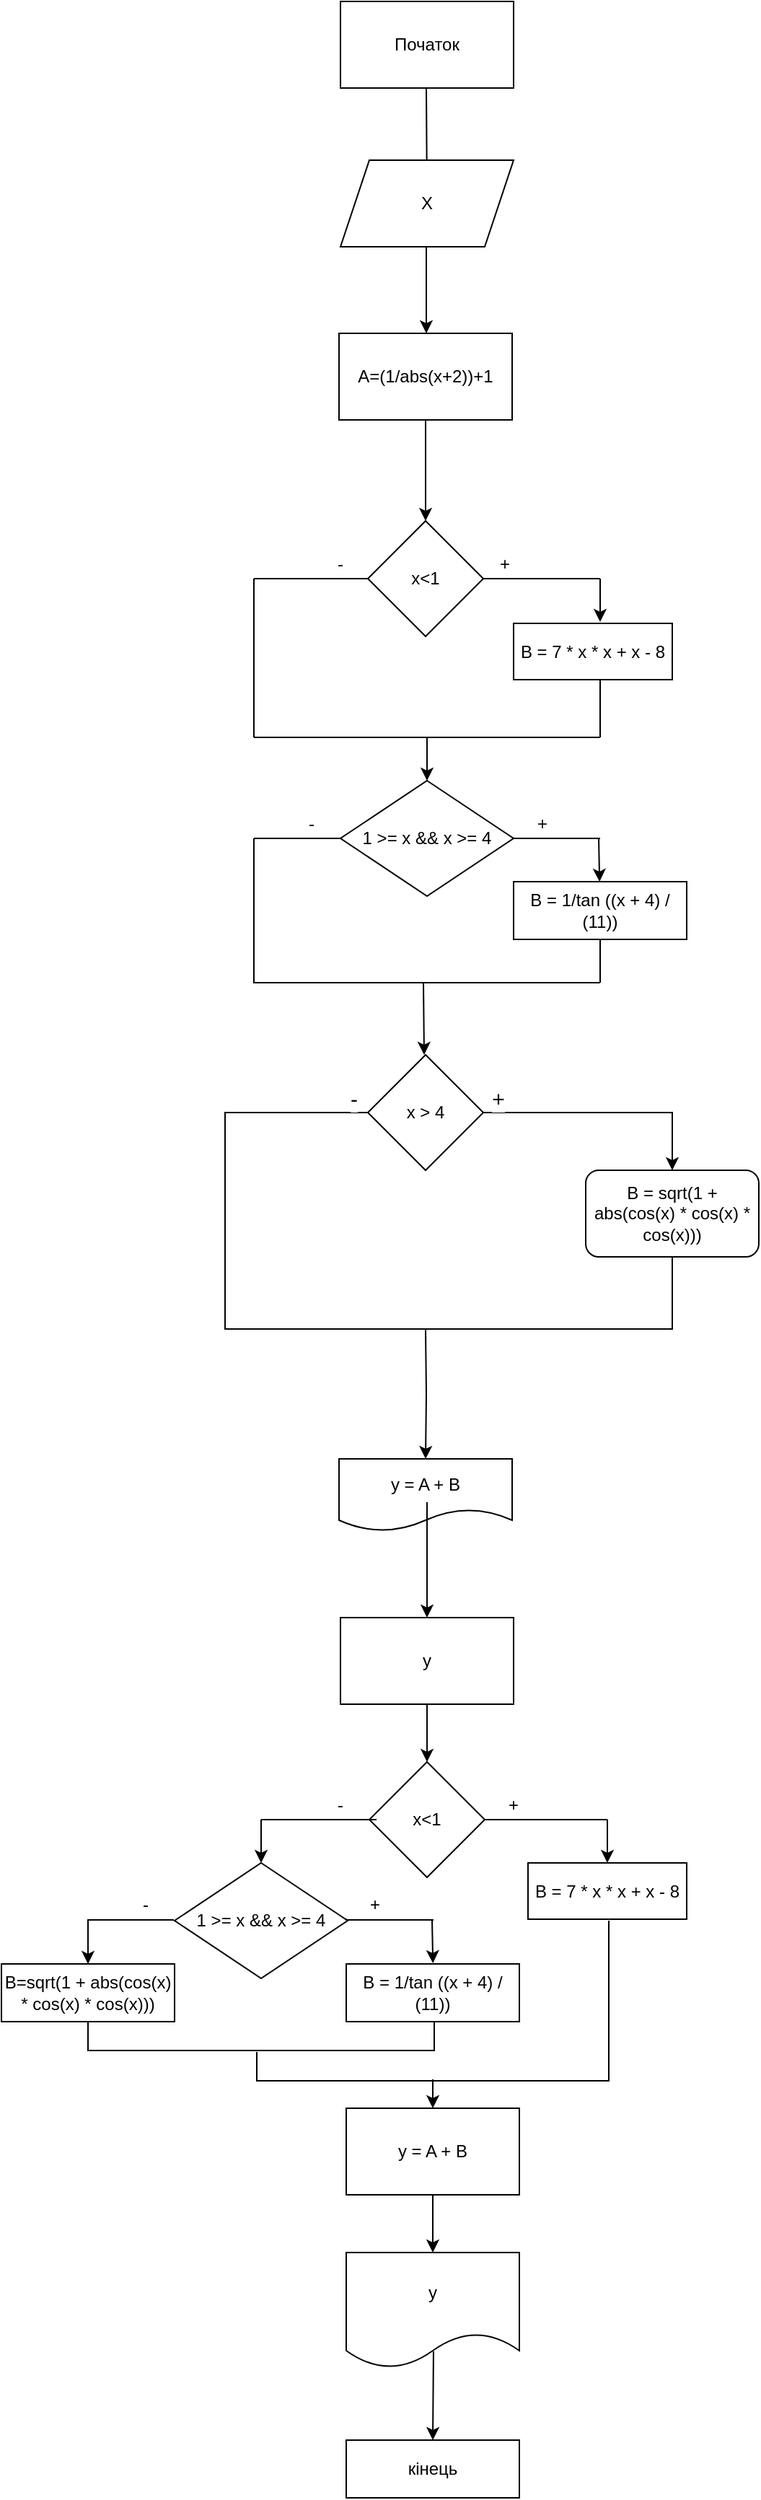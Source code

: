 <mxfile version="15.4.3" type="github">
  <diagram id="zSOYpsrUBCB2H4yTp7D8" name="Page-1">
    <mxGraphModel dx="1237" dy="3068" grid="1" gridSize="10" guides="1" tooltips="1" connect="1" arrows="1" fold="1" page="1" pageScale="1" pageWidth="827" pageHeight="1169" math="0" shadow="0">
      <root>
        <mxCell id="0" />
        <mxCell id="1" parent="0" />
        <mxCell id="IxU6LafEznbJiutgOqX1-1" value="Початок" style="whiteSpace=wrap;html=1;" parent="1" vertex="1">
          <mxGeometry x="320" y="-1600" width="120" height="60" as="geometry" />
        </mxCell>
        <mxCell id="IxU6LafEznbJiutgOqX1-2" value="" style="endArrow=classic;html=1;startArrow=none;" parent="1" source="IxU6LafEznbJiutgOqX1-4" edge="1">
          <mxGeometry width="50" height="50" relative="1" as="geometry">
            <mxPoint x="379.5" y="-1540" as="sourcePoint" />
            <mxPoint x="380" y="-1490" as="targetPoint" />
          </mxGeometry>
        </mxCell>
        <mxCell id="IxU6LafEznbJiutgOqX1-9" value="" style="edgeStyle=orthogonalEdgeStyle;orthogonalLoop=1;jettySize=auto;html=1;" parent="1" source="IxU6LafEznbJiutgOqX1-5" target="IxU6LafEznbJiutgOqX1-8" edge="1">
          <mxGeometry relative="1" as="geometry" />
        </mxCell>
        <mxCell id="IxU6LafEznbJiutgOqX1-5" value="A=(1/abs(x+2))+1" style="whiteSpace=wrap;html=1;" parent="1" vertex="1">
          <mxGeometry x="319" y="-1370" width="120" height="60" as="geometry" />
        </mxCell>
        <mxCell id="IxU6LafEznbJiutgOqX1-6" value="" style="endArrow=classic;html=1;" parent="1" edge="1">
          <mxGeometry width="50" height="50" relative="1" as="geometry">
            <mxPoint x="379.5" y="-1430" as="sourcePoint" />
            <mxPoint x="379.5" y="-1370" as="targetPoint" />
            <Array as="points">
              <mxPoint x="379.5" y="-1430" />
            </Array>
          </mxGeometry>
        </mxCell>
        <mxCell id="IxU6LafEznbJiutgOqX1-4" value="X" style="shape=parallelogram;perimeter=parallelogramPerimeter;whiteSpace=wrap;html=1;fixedSize=1;" parent="1" vertex="1">
          <mxGeometry x="320" y="-1490" width="120" height="60" as="geometry" />
        </mxCell>
        <mxCell id="IxU6LafEznbJiutgOqX1-7" value="" style="endArrow=none;html=1;" parent="1" target="IxU6LafEznbJiutgOqX1-4" edge="1">
          <mxGeometry width="50" height="50" relative="1" as="geometry">
            <mxPoint x="379.5" y="-1540" as="sourcePoint" />
            <mxPoint x="380" y="-1490" as="targetPoint" />
          </mxGeometry>
        </mxCell>
        <mxCell id="IxU6LafEznbJiutgOqX1-8" value="x&amp;lt;1" style="rhombus;whiteSpace=wrap;html=1;" parent="1" vertex="1">
          <mxGeometry x="339" y="-1240" width="80" height="80" as="geometry" />
        </mxCell>
        <mxCell id="IxU6LafEznbJiutgOqX1-14" value="" style="endArrow=none;html=1;" parent="1" edge="1">
          <mxGeometry width="50" height="50" relative="1" as="geometry">
            <mxPoint x="260" y="-1090" as="sourcePoint" />
            <mxPoint x="260" y="-1200" as="targetPoint" />
          </mxGeometry>
        </mxCell>
        <mxCell id="IxU6LafEznbJiutgOqX1-15" value="" style="endArrow=none;html=1;entryX=0;entryY=0.5;entryDx=0;entryDy=0;startArrow=none;" parent="1" target="IxU6LafEznbJiutgOqX1-8" edge="1">
          <mxGeometry width="50" height="50" relative="1" as="geometry">
            <mxPoint x="340" y="-1200" as="sourcePoint" />
            <mxPoint x="310" y="-1250" as="targetPoint" />
          </mxGeometry>
        </mxCell>
        <mxCell id="IxU6LafEznbJiutgOqX1-16" value="" style="endArrow=none;html=1;" parent="1" edge="1">
          <mxGeometry width="50" height="50" relative="1" as="geometry">
            <mxPoint x="419" y="-1200" as="sourcePoint" />
            <mxPoint x="500" y="-1200" as="targetPoint" />
            <Array as="points">
              <mxPoint x="460" y="-1200" />
              <mxPoint x="480" y="-1200" />
              <mxPoint x="500" y="-1200" />
            </Array>
          </mxGeometry>
        </mxCell>
        <mxCell id="IxU6LafEznbJiutgOqX1-18" value="" style="endArrow=classic;html=1;" parent="1" edge="1">
          <mxGeometry width="50" height="50" relative="1" as="geometry">
            <mxPoint x="500" y="-1200" as="sourcePoint" />
            <mxPoint x="500" y="-1170" as="targetPoint" />
          </mxGeometry>
        </mxCell>
        <mxCell id="IxU6LafEznbJiutgOqX1-19" value="B = 7 * x * x + x - 8" style="whiteSpace=wrap;html=1;" parent="1" vertex="1">
          <mxGeometry x="440" y="-1169" width="110" height="39" as="geometry" />
        </mxCell>
        <mxCell id="IxU6LafEznbJiutgOqX1-20" value="" style="endArrow=none;html=1;" parent="1" edge="1">
          <mxGeometry width="50" height="50" relative="1" as="geometry">
            <mxPoint x="500" y="-1090" as="sourcePoint" />
            <mxPoint x="500" y="-1130" as="targetPoint" />
          </mxGeometry>
        </mxCell>
        <mxCell id="IxU6LafEznbJiutgOqX1-21" value="" style="endArrow=none;html=1;" parent="1" edge="1">
          <mxGeometry width="50" height="50" relative="1" as="geometry">
            <mxPoint x="260" y="-1090" as="sourcePoint" />
            <mxPoint x="500" y="-1090" as="targetPoint" />
          </mxGeometry>
        </mxCell>
        <mxCell id="IxU6LafEznbJiutgOqX1-22" value="" style="endArrow=classic;html=1;" parent="1" edge="1">
          <mxGeometry width="50" height="50" relative="1" as="geometry">
            <mxPoint x="380" y="-1090" as="sourcePoint" />
            <mxPoint x="380" y="-1060" as="targetPoint" />
          </mxGeometry>
        </mxCell>
        <mxCell id="IxU6LafEznbJiutgOqX1-23" value="1 &gt;= x &amp;&amp; x &gt;= 4" style="rhombus;whiteSpace=wrap;html=1;" parent="1" vertex="1">
          <mxGeometry x="320" y="-1060" width="120" height="80" as="geometry" />
        </mxCell>
        <mxCell id="IxU6LafEznbJiutgOqX1-26" value="" style="endArrow=none;html=1;" parent="1" edge="1">
          <mxGeometry width="50" height="50" relative="1" as="geometry">
            <mxPoint x="260" y="-1020" as="sourcePoint" />
            <mxPoint x="320" y="-1020" as="targetPoint" />
          </mxGeometry>
        </mxCell>
        <mxCell id="IxU6LafEznbJiutgOqX1-27" value="" style="endArrow=none;html=1;startArrow=none;exitX=0;exitY=1;exitDx=0;exitDy=0;" parent="1" source="IxU6LafEznbJiutgOqX1-52" edge="1">
          <mxGeometry width="50" height="50" relative="1" as="geometry">
            <mxPoint x="439" y="-1020" as="sourcePoint" />
            <mxPoint x="500" y="-1020" as="targetPoint" />
          </mxGeometry>
        </mxCell>
        <mxCell id="IxU6LafEznbJiutgOqX1-29" value="" style="endArrow=classic;html=1;" parent="1" target="IxU6LafEznbJiutgOqX1-30" edge="1">
          <mxGeometry width="50" height="50" relative="1" as="geometry">
            <mxPoint x="499" y="-1020" as="sourcePoint" />
            <mxPoint x="500" y="-980" as="targetPoint" />
          </mxGeometry>
        </mxCell>
        <mxCell id="IxU6LafEznbJiutgOqX1-30" value="B = 1/tan ((x + 4) / (11))" style="whiteSpace=wrap;html=1;direction=west;" parent="1" vertex="1">
          <mxGeometry x="440" y="-990" width="120" height="40" as="geometry" />
        </mxCell>
        <mxCell id="IxU6LafEznbJiutgOqX1-32" value="" style="endArrow=none;html=1;" parent="1" edge="1">
          <mxGeometry width="50" height="50" relative="1" as="geometry">
            <mxPoint x="500" y="-920" as="sourcePoint" />
            <mxPoint x="500" y="-950" as="targetPoint" />
          </mxGeometry>
        </mxCell>
        <mxCell id="IxU6LafEznbJiutgOqX1-33" value="" style="endArrow=none;html=1;rounded=0;" parent="1" edge="1">
          <mxGeometry width="50" height="50" relative="1" as="geometry">
            <mxPoint x="260" y="-1020" as="sourcePoint" />
            <mxPoint x="500" y="-920" as="targetPoint" />
            <Array as="points">
              <mxPoint x="260" y="-920" />
            </Array>
          </mxGeometry>
        </mxCell>
        <mxCell id="IxU6LafEznbJiutgOqX1-46" value="+" style="text;html=1;strokeColor=none;fillColor=none;align=center;verticalAlign=middle;whiteSpace=wrap;" parent="1" vertex="1">
          <mxGeometry x="414" y="-1220" width="40" height="20" as="geometry" />
        </mxCell>
        <mxCell id="IxU6LafEznbJiutgOqX1-48" value="" style="endArrow=none;html=1;startArrow=none;" parent="1" source="IxU6LafEznbJiutgOqX1-50" edge="1">
          <mxGeometry width="50" height="50" relative="1" as="geometry">
            <mxPoint x="260" y="-1200" as="sourcePoint" />
            <mxPoint x="339" y="-1200" as="targetPoint" />
          </mxGeometry>
        </mxCell>
        <mxCell id="IxU6LafEznbJiutgOqX1-50" value="-" style="text;html=1;strokeColor=none;fillColor=none;align=center;verticalAlign=middle;whiteSpace=wrap;" parent="1" vertex="1">
          <mxGeometry x="300" y="-1220" width="40" height="20" as="geometry" />
        </mxCell>
        <mxCell id="IxU6LafEznbJiutgOqX1-51" value="" style="endArrow=none;html=1;entryX=1;entryY=1;entryDx=0;entryDy=0;" parent="1" target="IxU6LafEznbJiutgOqX1-50" edge="1">
          <mxGeometry width="50" height="50" relative="1" as="geometry">
            <mxPoint x="260" y="-1200" as="sourcePoint" />
            <mxPoint x="339" y="-1200" as="targetPoint" />
          </mxGeometry>
        </mxCell>
        <mxCell id="IxU6LafEznbJiutgOqX1-52" value="+" style="text;html=1;strokeColor=none;fillColor=none;align=center;verticalAlign=middle;whiteSpace=wrap;" parent="1" vertex="1">
          <mxGeometry x="440" y="-1040" width="40" height="20" as="geometry" />
        </mxCell>
        <mxCell id="IxU6LafEznbJiutgOqX1-53" value="" style="endArrow=none;html=1;" parent="1" target="IxU6LafEznbJiutgOqX1-52" edge="1">
          <mxGeometry width="50" height="50" relative="1" as="geometry">
            <mxPoint x="439" y="-1020" as="sourcePoint" />
            <mxPoint x="500" y="-1020" as="targetPoint" />
          </mxGeometry>
        </mxCell>
        <mxCell id="IxU6LafEznbJiutgOqX1-54" value="-" style="text;html=1;strokeColor=none;fillColor=none;align=center;verticalAlign=middle;whiteSpace=wrap;" parent="1" vertex="1">
          <mxGeometry x="280" y="-1040" width="40" height="20" as="geometry" />
        </mxCell>
        <mxCell id="IxU6LafEznbJiutgOqX1-57" value="" style="endArrow=classic;html=1;" parent="1" edge="1">
          <mxGeometry width="50" height="50" relative="1" as="geometry">
            <mxPoint x="377.5" y="-920" as="sourcePoint" />
            <mxPoint x="378" y="-870" as="targetPoint" />
          </mxGeometry>
        </mxCell>
        <mxCell id="IxU6LafEznbJiutgOqX1-58" value="y = A + B" style="shape=document;whiteSpace=wrap;html=1;boundedLbl=1;" parent="1" vertex="1">
          <mxGeometry x="319" y="-590" width="120" height="50" as="geometry" />
        </mxCell>
        <mxCell id="IxU6LafEznbJiutgOqX1-59" value="x&amp;lt;1" style="rhombus;whiteSpace=wrap;html=1;" parent="1" vertex="1">
          <mxGeometry x="340" y="-380" width="80" height="80" as="geometry" />
        </mxCell>
        <mxCell id="IxU6LafEznbJiutgOqX1-61" value="" style="endArrow=none;html=1;exitX=1;exitY=0.5;exitDx=0;exitDy=0;" parent="1" source="IxU6LafEznbJiutgOqX1-59" edge="1">
          <mxGeometry width="50" height="50" relative="1" as="geometry">
            <mxPoint x="424" y="-340" as="sourcePoint" />
            <mxPoint x="505" y="-340" as="targetPoint" />
          </mxGeometry>
        </mxCell>
        <mxCell id="IxU6LafEznbJiutgOqX1-62" value="" style="endArrow=none;html=1;" parent="1" edge="1">
          <mxGeometry width="50" height="50" relative="1" as="geometry">
            <mxPoint x="265" y="-340" as="sourcePoint" />
            <mxPoint x="345" y="-340" as="targetPoint" />
          </mxGeometry>
        </mxCell>
        <mxCell id="IxU6LafEznbJiutgOqX1-63" value="" style="endArrow=classic;html=1;" parent="1" edge="1">
          <mxGeometry width="50" height="50" relative="1" as="geometry">
            <mxPoint x="505" y="-340" as="sourcePoint" />
            <mxPoint x="505" y="-310" as="targetPoint" />
          </mxGeometry>
        </mxCell>
        <mxCell id="IxU6LafEznbJiutgOqX1-64" value="" style="endArrow=classic;html=1;" parent="1" edge="1">
          <mxGeometry width="50" height="50" relative="1" as="geometry">
            <mxPoint x="265" y="-340" as="sourcePoint" />
            <mxPoint x="265" y="-310" as="targetPoint" />
          </mxGeometry>
        </mxCell>
        <mxCell id="IxU6LafEznbJiutgOqX1-66" value="B = 7 * x * x + x - 8" style="whiteSpace=wrap;html=1;" parent="1" vertex="1">
          <mxGeometry x="450" y="-310" width="110" height="39" as="geometry" />
        </mxCell>
        <mxCell id="IxU6LafEznbJiutgOqX1-67" value="1 &gt;= x &amp;&amp; x &gt;= 4" style="rhombus;whiteSpace=wrap;html=1;" parent="1" vertex="1">
          <mxGeometry x="205" y="-310" width="120" height="80" as="geometry" />
        </mxCell>
        <mxCell id="IxU6LafEznbJiutgOqX1-68" value="" style="endArrow=none;html=1;" parent="1" edge="1">
          <mxGeometry width="50" height="50" relative="1" as="geometry">
            <mxPoint x="144.5" y="-270.52" as="sourcePoint" />
            <mxPoint x="204.5" y="-270.52" as="targetPoint" />
          </mxGeometry>
        </mxCell>
        <mxCell id="IxU6LafEznbJiutgOqX1-69" value="" style="endArrow=none;html=1;startArrow=none;exitX=0;exitY=1;exitDx=0;exitDy=0;" parent="1" edge="1">
          <mxGeometry width="50" height="50" relative="1" as="geometry">
            <mxPoint x="324.5" y="-270.52" as="sourcePoint" />
            <mxPoint x="384.5" y="-270.52" as="targetPoint" />
          </mxGeometry>
        </mxCell>
        <mxCell id="IxU6LafEznbJiutgOqX1-71" value="" style="endArrow=classic;html=1;" parent="1" edge="1">
          <mxGeometry width="50" height="50" relative="1" as="geometry">
            <mxPoint x="383.5" y="-270.52" as="sourcePoint" />
            <mxPoint x="384.1" y="-240.52" as="targetPoint" />
          </mxGeometry>
        </mxCell>
        <mxCell id="IxU6LafEznbJiutgOqX1-74" value="" style="endArrow=none;html=1;" parent="1" edge="1">
          <mxGeometry width="50" height="50" relative="1" as="geometry">
            <mxPoint x="323.5" y="-270.52" as="sourcePoint" />
            <mxPoint x="324.5" y="-270.996" as="targetPoint" />
          </mxGeometry>
        </mxCell>
        <mxCell id="IxU6LafEznbJiutgOqX1-77" value="" style="endArrow=classic;html=1;" parent="1" edge="1">
          <mxGeometry width="50" height="50" relative="1" as="geometry">
            <mxPoint x="145" y="-271" as="sourcePoint" />
            <mxPoint x="145" y="-240" as="targetPoint" />
          </mxGeometry>
        </mxCell>
        <mxCell id="IxU6LafEznbJiutgOqX1-83" value="" style="endArrow=none;html=1;" parent="1" edge="1">
          <mxGeometry width="50" height="50" relative="1" as="geometry">
            <mxPoint x="264.5" y="-170" as="sourcePoint" />
            <mxPoint x="264.5" y="-170" as="targetPoint" />
          </mxGeometry>
        </mxCell>
        <mxCell id="IxU6LafEznbJiutgOqX1-75" value="B = 1/tan ((x + 4) / (11))" style="whiteSpace=wrap;html=1;direction=west;" parent="1" vertex="1">
          <mxGeometry x="324" y="-240" width="120" height="40" as="geometry" />
        </mxCell>
        <mxCell id="IxU6LafEznbJiutgOqX1-91" value="B=sqrt(1 + abs(cos(x) * cos(x) * cos(x)))" style="whiteSpace=wrap;html=1;" parent="1" vertex="1">
          <mxGeometry x="85" y="-240" width="120" height="40" as="geometry" />
        </mxCell>
        <mxCell id="IxU6LafEznbJiutgOqX1-94" value="" style="endArrow=none;html=1;rounded=0;" parent="1" edge="1">
          <mxGeometry width="50" height="50" relative="1" as="geometry">
            <mxPoint x="145" y="-200" as="sourcePoint" />
            <mxPoint x="385" y="-200" as="targetPoint" />
            <Array as="points">
              <mxPoint x="145" y="-180" />
              <mxPoint x="385" y="-180" />
            </Array>
          </mxGeometry>
        </mxCell>
        <mxCell id="IxU6LafEznbJiutgOqX1-95" value="" style="endArrow=none;html=1;rounded=0;" parent="1" edge="1">
          <mxGeometry width="50" height="50" relative="1" as="geometry">
            <mxPoint x="262" y="-179" as="sourcePoint" />
            <mxPoint x="506" y="-270" as="targetPoint" />
            <Array as="points">
              <mxPoint x="262" y="-159" />
              <mxPoint x="506" y="-159" />
            </Array>
          </mxGeometry>
        </mxCell>
        <mxCell id="IxU6LafEznbJiutgOqX1-96" value="" style="endArrow=classic;html=1;" parent="1" target="IxU6LafEznbJiutgOqX1-97" edge="1">
          <mxGeometry width="50" height="50" relative="1" as="geometry">
            <mxPoint x="384" y="-160" as="sourcePoint" />
            <mxPoint x="384" y="-130" as="targetPoint" />
          </mxGeometry>
        </mxCell>
        <mxCell id="IxU6LafEznbJiutgOqX1-97" value="y = A + B" style="whiteSpace=wrap;html=1;" parent="1" vertex="1">
          <mxGeometry x="324" y="-140" width="120" height="60" as="geometry" />
        </mxCell>
        <mxCell id="IxU6LafEznbJiutgOqX1-98" value="y" style="whiteSpace=wrap;html=1;" parent="1" vertex="1">
          <mxGeometry x="320" y="-480" width="120" height="60" as="geometry" />
        </mxCell>
        <mxCell id="IxU6LafEznbJiutgOqX1-103" value="" style="endArrow=classic;html=1;entryX=0.5;entryY=0;entryDx=0;entryDy=0;exitX=0.5;exitY=1;exitDx=0;exitDy=0;" parent="1" source="IxU6LafEznbJiutgOqX1-98" target="IxU6LafEznbJiutgOqX1-59" edge="1">
          <mxGeometry width="50" height="50" relative="1" as="geometry">
            <mxPoint x="391.75" y="-430" as="sourcePoint" />
            <mxPoint x="447.75" y="-480" as="targetPoint" />
          </mxGeometry>
        </mxCell>
        <mxCell id="IxU6LafEznbJiutgOqX1-104" value="" style="endArrow=classic;html=1;entryX=0.5;entryY=0;entryDx=0;entryDy=0;" parent="1" target="IxU6LafEznbJiutgOqX1-98" edge="1">
          <mxGeometry width="50" height="50" relative="1" as="geometry">
            <mxPoint x="380" y="-560" as="sourcePoint" />
            <mxPoint x="430" y="-600" as="targetPoint" />
          </mxGeometry>
        </mxCell>
        <mxCell id="IxU6LafEznbJiutgOqX1-105" value="+" style="text;html=1;strokeColor=none;fillColor=none;align=center;verticalAlign=middle;whiteSpace=wrap;" parent="1" vertex="1">
          <mxGeometry x="420" y="-360" width="40" height="20" as="geometry" />
        </mxCell>
        <mxCell id="IxU6LafEznbJiutgOqX1-106" value="-" style="text;html=1;strokeColor=none;fillColor=none;align=center;verticalAlign=middle;whiteSpace=wrap;" parent="1" vertex="1">
          <mxGeometry x="300" y="-360" width="40" height="20" as="geometry" />
        </mxCell>
        <mxCell id="IxU6LafEznbJiutgOqX1-107" value="+" style="text;html=1;strokeColor=none;fillColor=none;align=center;verticalAlign=middle;whiteSpace=wrap;" parent="1" vertex="1">
          <mxGeometry x="324" y="-291" width="40" height="20" as="geometry" />
        </mxCell>
        <mxCell id="IxU6LafEznbJiutgOqX1-108" value="-" style="text;html=1;strokeColor=none;fillColor=none;align=center;verticalAlign=middle;whiteSpace=wrap;" parent="1" vertex="1">
          <mxGeometry x="165" y="-291" width="40" height="20" as="geometry" />
        </mxCell>
        <mxCell id="IxU6LafEznbJiutgOqX1-112" value="" style="endArrow=classic;html=1;entryX=0.5;entryY=0;entryDx=0;entryDy=0;exitX=0.5;exitY=1;exitDx=0;exitDy=0;" parent="1" source="IxU6LafEznbJiutgOqX1-97" edge="1">
          <mxGeometry width="50" height="50" relative="1" as="geometry">
            <mxPoint x="379" y="-80" as="sourcePoint" />
            <mxPoint x="384" y="-40" as="targetPoint" />
          </mxGeometry>
        </mxCell>
        <mxCell id="IxU6LafEznbJiutgOqX1-114" value="кінець" style="whiteSpace=wrap;html=1;" parent="1" vertex="1">
          <mxGeometry x="324" y="90" width="120" height="40" as="geometry" />
        </mxCell>
        <mxCell id="IxU6LafEznbJiutgOqX1-115" value="" style="endArrow=classic;html=1;entryX=0.5;entryY=0;entryDx=0;entryDy=0;exitX=0.504;exitY=0.856;exitDx=0;exitDy=0;exitPerimeter=0;" parent="1" source="ckBzl4v3mcuMGB9SWNMW-1" target="IxU6LafEznbJiutgOqX1-114" edge="1">
          <mxGeometry width="50" height="50" relative="1" as="geometry">
            <mxPoint x="384" y="40" as="sourcePoint" />
            <mxPoint x="429" y="-60" as="targetPoint" />
          </mxGeometry>
        </mxCell>
        <mxCell id="ckBzl4v3mcuMGB9SWNMW-1" value="y" style="shape=document;whiteSpace=wrap;html=1;boundedLbl=1;rounded=1;" parent="1" vertex="1">
          <mxGeometry x="324" y="-40" width="120" height="80" as="geometry" />
        </mxCell>
        <mxCell id="dZgk2VVMp0uljStxKpIe-3" value="+" style="edgeStyle=orthogonalEdgeStyle;rounded=0;orthogonalLoop=1;jettySize=auto;html=1;exitX=1;exitY=0.5;exitDx=0;exitDy=0;entryX=0.5;entryY=0;entryDx=0;entryDy=0;fontSize=15;" edge="1" parent="1" source="dZgk2VVMp0uljStxKpIe-1" target="dZgk2VVMp0uljStxKpIe-2">
          <mxGeometry x="-0.871" y="10" relative="1" as="geometry">
            <mxPoint x="-1" as="offset" />
          </mxGeometry>
        </mxCell>
        <mxCell id="dZgk2VVMp0uljStxKpIe-1" value="x &gt; 4" style="rhombus;whiteSpace=wrap;html=1;" vertex="1" parent="1">
          <mxGeometry x="339" y="-870" width="80" height="80" as="geometry" />
        </mxCell>
        <mxCell id="dZgk2VVMp0uljStxKpIe-2" value="B = sqrt(1 + abs(cos(x) * cos(x) * cos(x)))" style="rounded=1;whiteSpace=wrap;html=1;" vertex="1" parent="1">
          <mxGeometry x="490" y="-790" width="120" height="60" as="geometry" />
        </mxCell>
        <mxCell id="dZgk2VVMp0uljStxKpIe-4" value="-" style="endArrow=none;html=1;rounded=0;edgeStyle=orthogonalEdgeStyle;exitX=0;exitY=0.5;exitDx=0;exitDy=0;fontSize=15;" edge="1" parent="1" source="dZgk2VVMp0uljStxKpIe-1">
          <mxGeometry x="-0.97" y="-10" width="50" height="50" relative="1" as="geometry">
            <mxPoint x="500" y="-680" as="sourcePoint" />
            <mxPoint x="550" y="-730" as="targetPoint" />
            <Array as="points">
              <mxPoint x="240" y="-830" />
              <mxPoint x="240" y="-680" />
              <mxPoint x="550" y="-680" />
            </Array>
            <mxPoint x="-1" as="offset" />
          </mxGeometry>
        </mxCell>
        <mxCell id="dZgk2VVMp0uljStxKpIe-5" value="" style="endArrow=classic;html=1;rounded=0;edgeStyle=orthogonalEdgeStyle;entryX=0.5;entryY=0;entryDx=0;entryDy=0;" edge="1" parent="1" target="IxU6LafEznbJiutgOqX1-58">
          <mxGeometry width="50" height="50" relative="1" as="geometry">
            <mxPoint x="379" y="-680" as="sourcePoint" />
            <mxPoint x="429" y="-730" as="targetPoint" />
          </mxGeometry>
        </mxCell>
      </root>
    </mxGraphModel>
  </diagram>
</mxfile>
